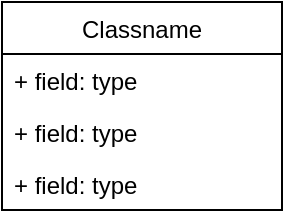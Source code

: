 <mxfile version="15.5.0" type="github">
  <diagram id="C5RBs43oDa-KdzZeNtuy" name="Page-1">
    <mxGraphModel dx="1422" dy="712" grid="1" gridSize="10" guides="1" tooltips="1" connect="1" arrows="1" fold="1" page="1" pageScale="1" pageWidth="827" pageHeight="1169" math="0" shadow="0">
      <root>
        <mxCell id="WIyWlLk6GJQsqaUBKTNV-0" />
        <mxCell id="WIyWlLk6GJQsqaUBKTNV-1" parent="WIyWlLk6GJQsqaUBKTNV-0" />
        <mxCell id="B6mwBkCWDQcc5nfQWUXC-0" value="Classname" style="swimlane;fontStyle=0;childLayout=stackLayout;horizontal=1;startSize=26;fillColor=none;horizontalStack=0;resizeParent=1;resizeParentMax=0;resizeLast=0;collapsible=1;marginBottom=0;" vertex="1" parent="WIyWlLk6GJQsqaUBKTNV-1">
          <mxGeometry x="340" y="310" width="140" height="104" as="geometry" />
        </mxCell>
        <mxCell id="B6mwBkCWDQcc5nfQWUXC-1" value="+ field: type" style="text;strokeColor=none;fillColor=none;align=left;verticalAlign=top;spacingLeft=4;spacingRight=4;overflow=hidden;rotatable=0;points=[[0,0.5],[1,0.5]];portConstraint=eastwest;" vertex="1" parent="B6mwBkCWDQcc5nfQWUXC-0">
          <mxGeometry y="26" width="140" height="26" as="geometry" />
        </mxCell>
        <mxCell id="B6mwBkCWDQcc5nfQWUXC-2" value="+ field: type" style="text;strokeColor=none;fillColor=none;align=left;verticalAlign=top;spacingLeft=4;spacingRight=4;overflow=hidden;rotatable=0;points=[[0,0.5],[1,0.5]];portConstraint=eastwest;" vertex="1" parent="B6mwBkCWDQcc5nfQWUXC-0">
          <mxGeometry y="52" width="140" height="26" as="geometry" />
        </mxCell>
        <mxCell id="B6mwBkCWDQcc5nfQWUXC-3" value="+ field: type" style="text;strokeColor=none;fillColor=none;align=left;verticalAlign=top;spacingLeft=4;spacingRight=4;overflow=hidden;rotatable=0;points=[[0,0.5],[1,0.5]];portConstraint=eastwest;" vertex="1" parent="B6mwBkCWDQcc5nfQWUXC-0">
          <mxGeometry y="78" width="140" height="26" as="geometry" />
        </mxCell>
      </root>
    </mxGraphModel>
  </diagram>
</mxfile>
